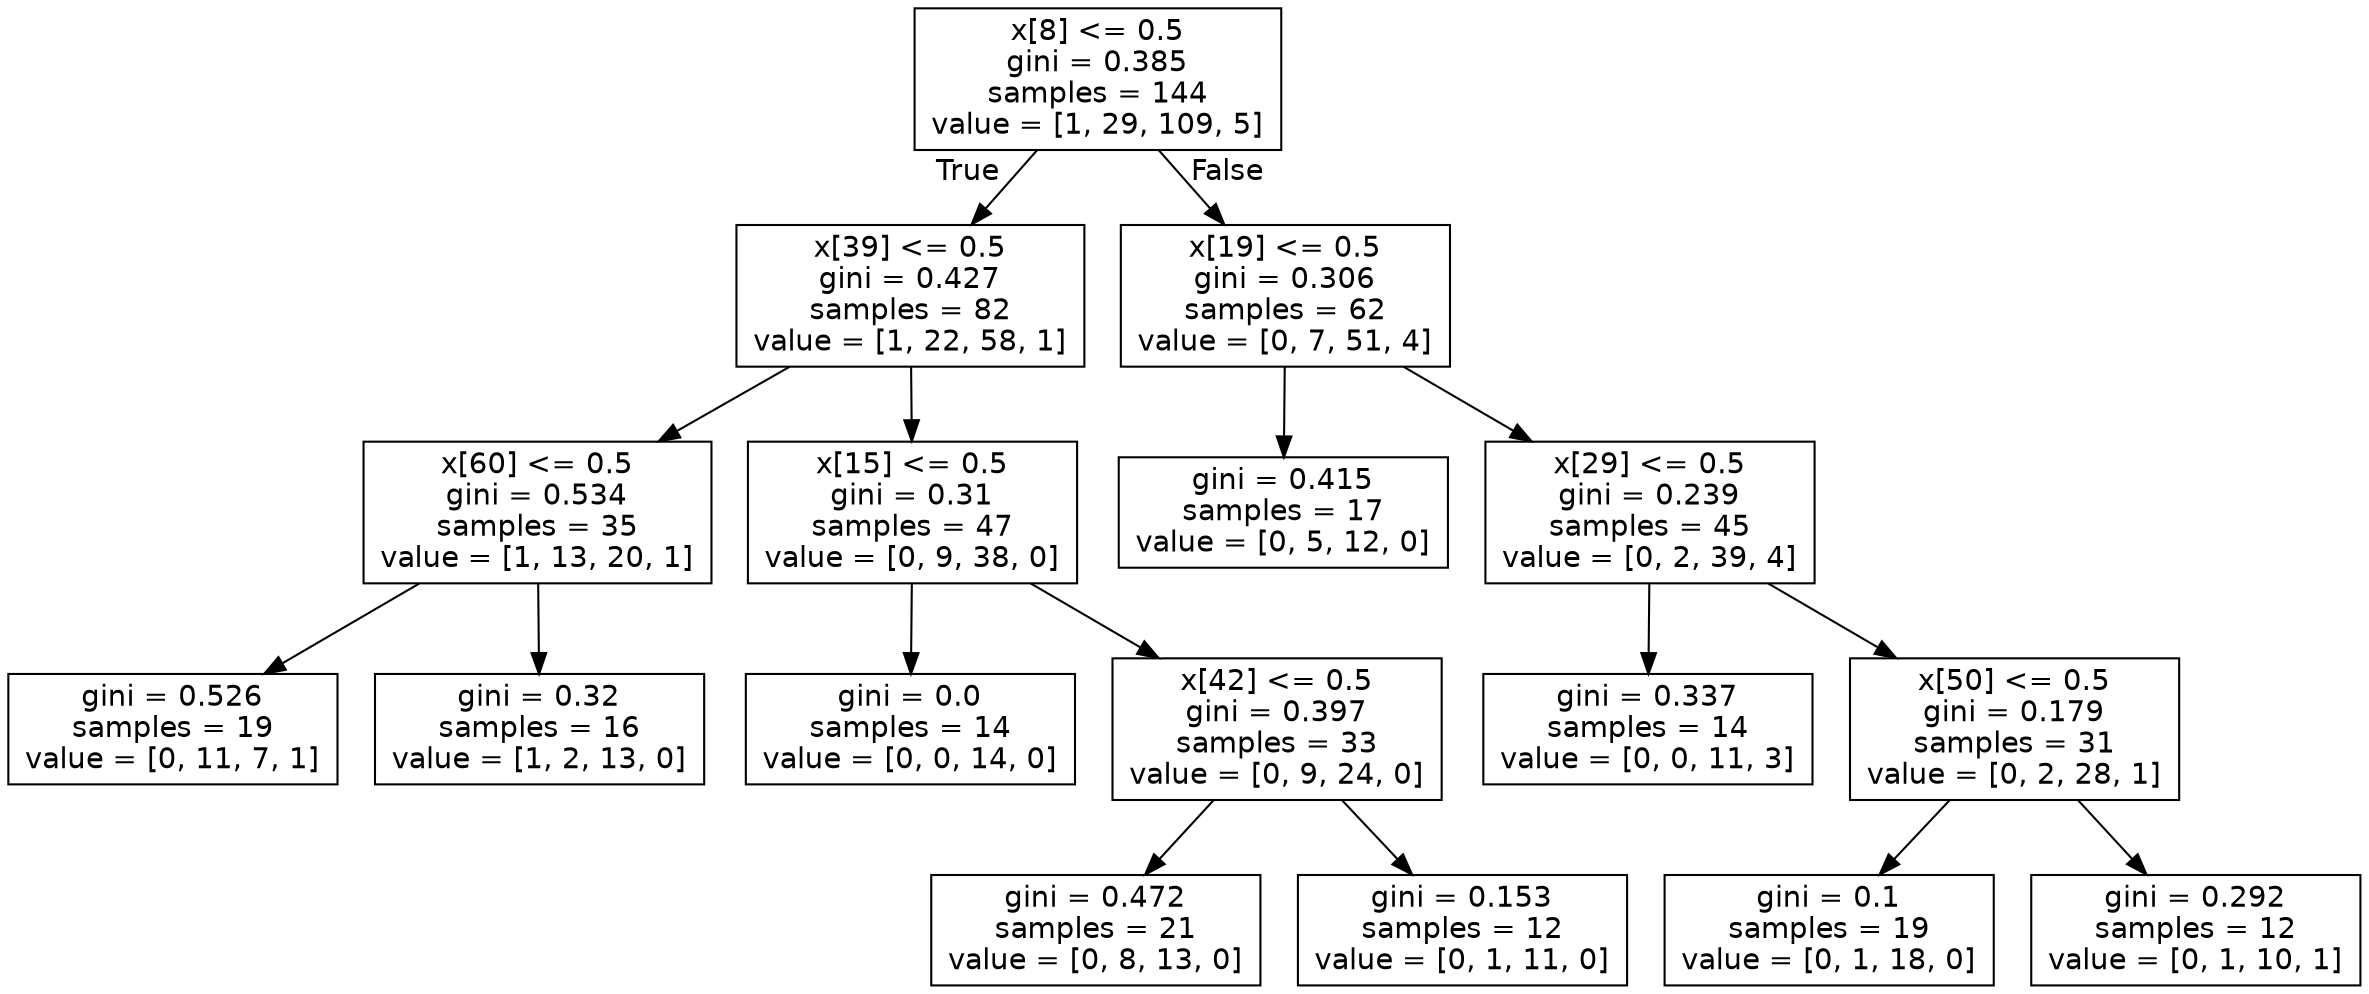 digraph Tree {
node [shape=box, fontname="helvetica"] ;
edge [fontname="helvetica"] ;
0 [label="x[8] <= 0.5\ngini = 0.385\nsamples = 144\nvalue = [1, 29, 109, 5]"] ;
1 [label="x[39] <= 0.5\ngini = 0.427\nsamples = 82\nvalue = [1, 22, 58, 1]"] ;
0 -> 1 [labeldistance=2.5, labelangle=45, headlabel="True"] ;
2 [label="x[60] <= 0.5\ngini = 0.534\nsamples = 35\nvalue = [1, 13, 20, 1]"] ;
1 -> 2 ;
3 [label="gini = 0.526\nsamples = 19\nvalue = [0, 11, 7, 1]"] ;
2 -> 3 ;
4 [label="gini = 0.32\nsamples = 16\nvalue = [1, 2, 13, 0]"] ;
2 -> 4 ;
5 [label="x[15] <= 0.5\ngini = 0.31\nsamples = 47\nvalue = [0, 9, 38, 0]"] ;
1 -> 5 ;
6 [label="gini = 0.0\nsamples = 14\nvalue = [0, 0, 14, 0]"] ;
5 -> 6 ;
7 [label="x[42] <= 0.5\ngini = 0.397\nsamples = 33\nvalue = [0, 9, 24, 0]"] ;
5 -> 7 ;
8 [label="gini = 0.472\nsamples = 21\nvalue = [0, 8, 13, 0]"] ;
7 -> 8 ;
9 [label="gini = 0.153\nsamples = 12\nvalue = [0, 1, 11, 0]"] ;
7 -> 9 ;
10 [label="x[19] <= 0.5\ngini = 0.306\nsamples = 62\nvalue = [0, 7, 51, 4]"] ;
0 -> 10 [labeldistance=2.5, labelangle=-45, headlabel="False"] ;
11 [label="gini = 0.415\nsamples = 17\nvalue = [0, 5, 12, 0]"] ;
10 -> 11 ;
12 [label="x[29] <= 0.5\ngini = 0.239\nsamples = 45\nvalue = [0, 2, 39, 4]"] ;
10 -> 12 ;
13 [label="gini = 0.337\nsamples = 14\nvalue = [0, 0, 11, 3]"] ;
12 -> 13 ;
14 [label="x[50] <= 0.5\ngini = 0.179\nsamples = 31\nvalue = [0, 2, 28, 1]"] ;
12 -> 14 ;
15 [label="gini = 0.1\nsamples = 19\nvalue = [0, 1, 18, 0]"] ;
14 -> 15 ;
16 [label="gini = 0.292\nsamples = 12\nvalue = [0, 1, 10, 1]"] ;
14 -> 16 ;
}